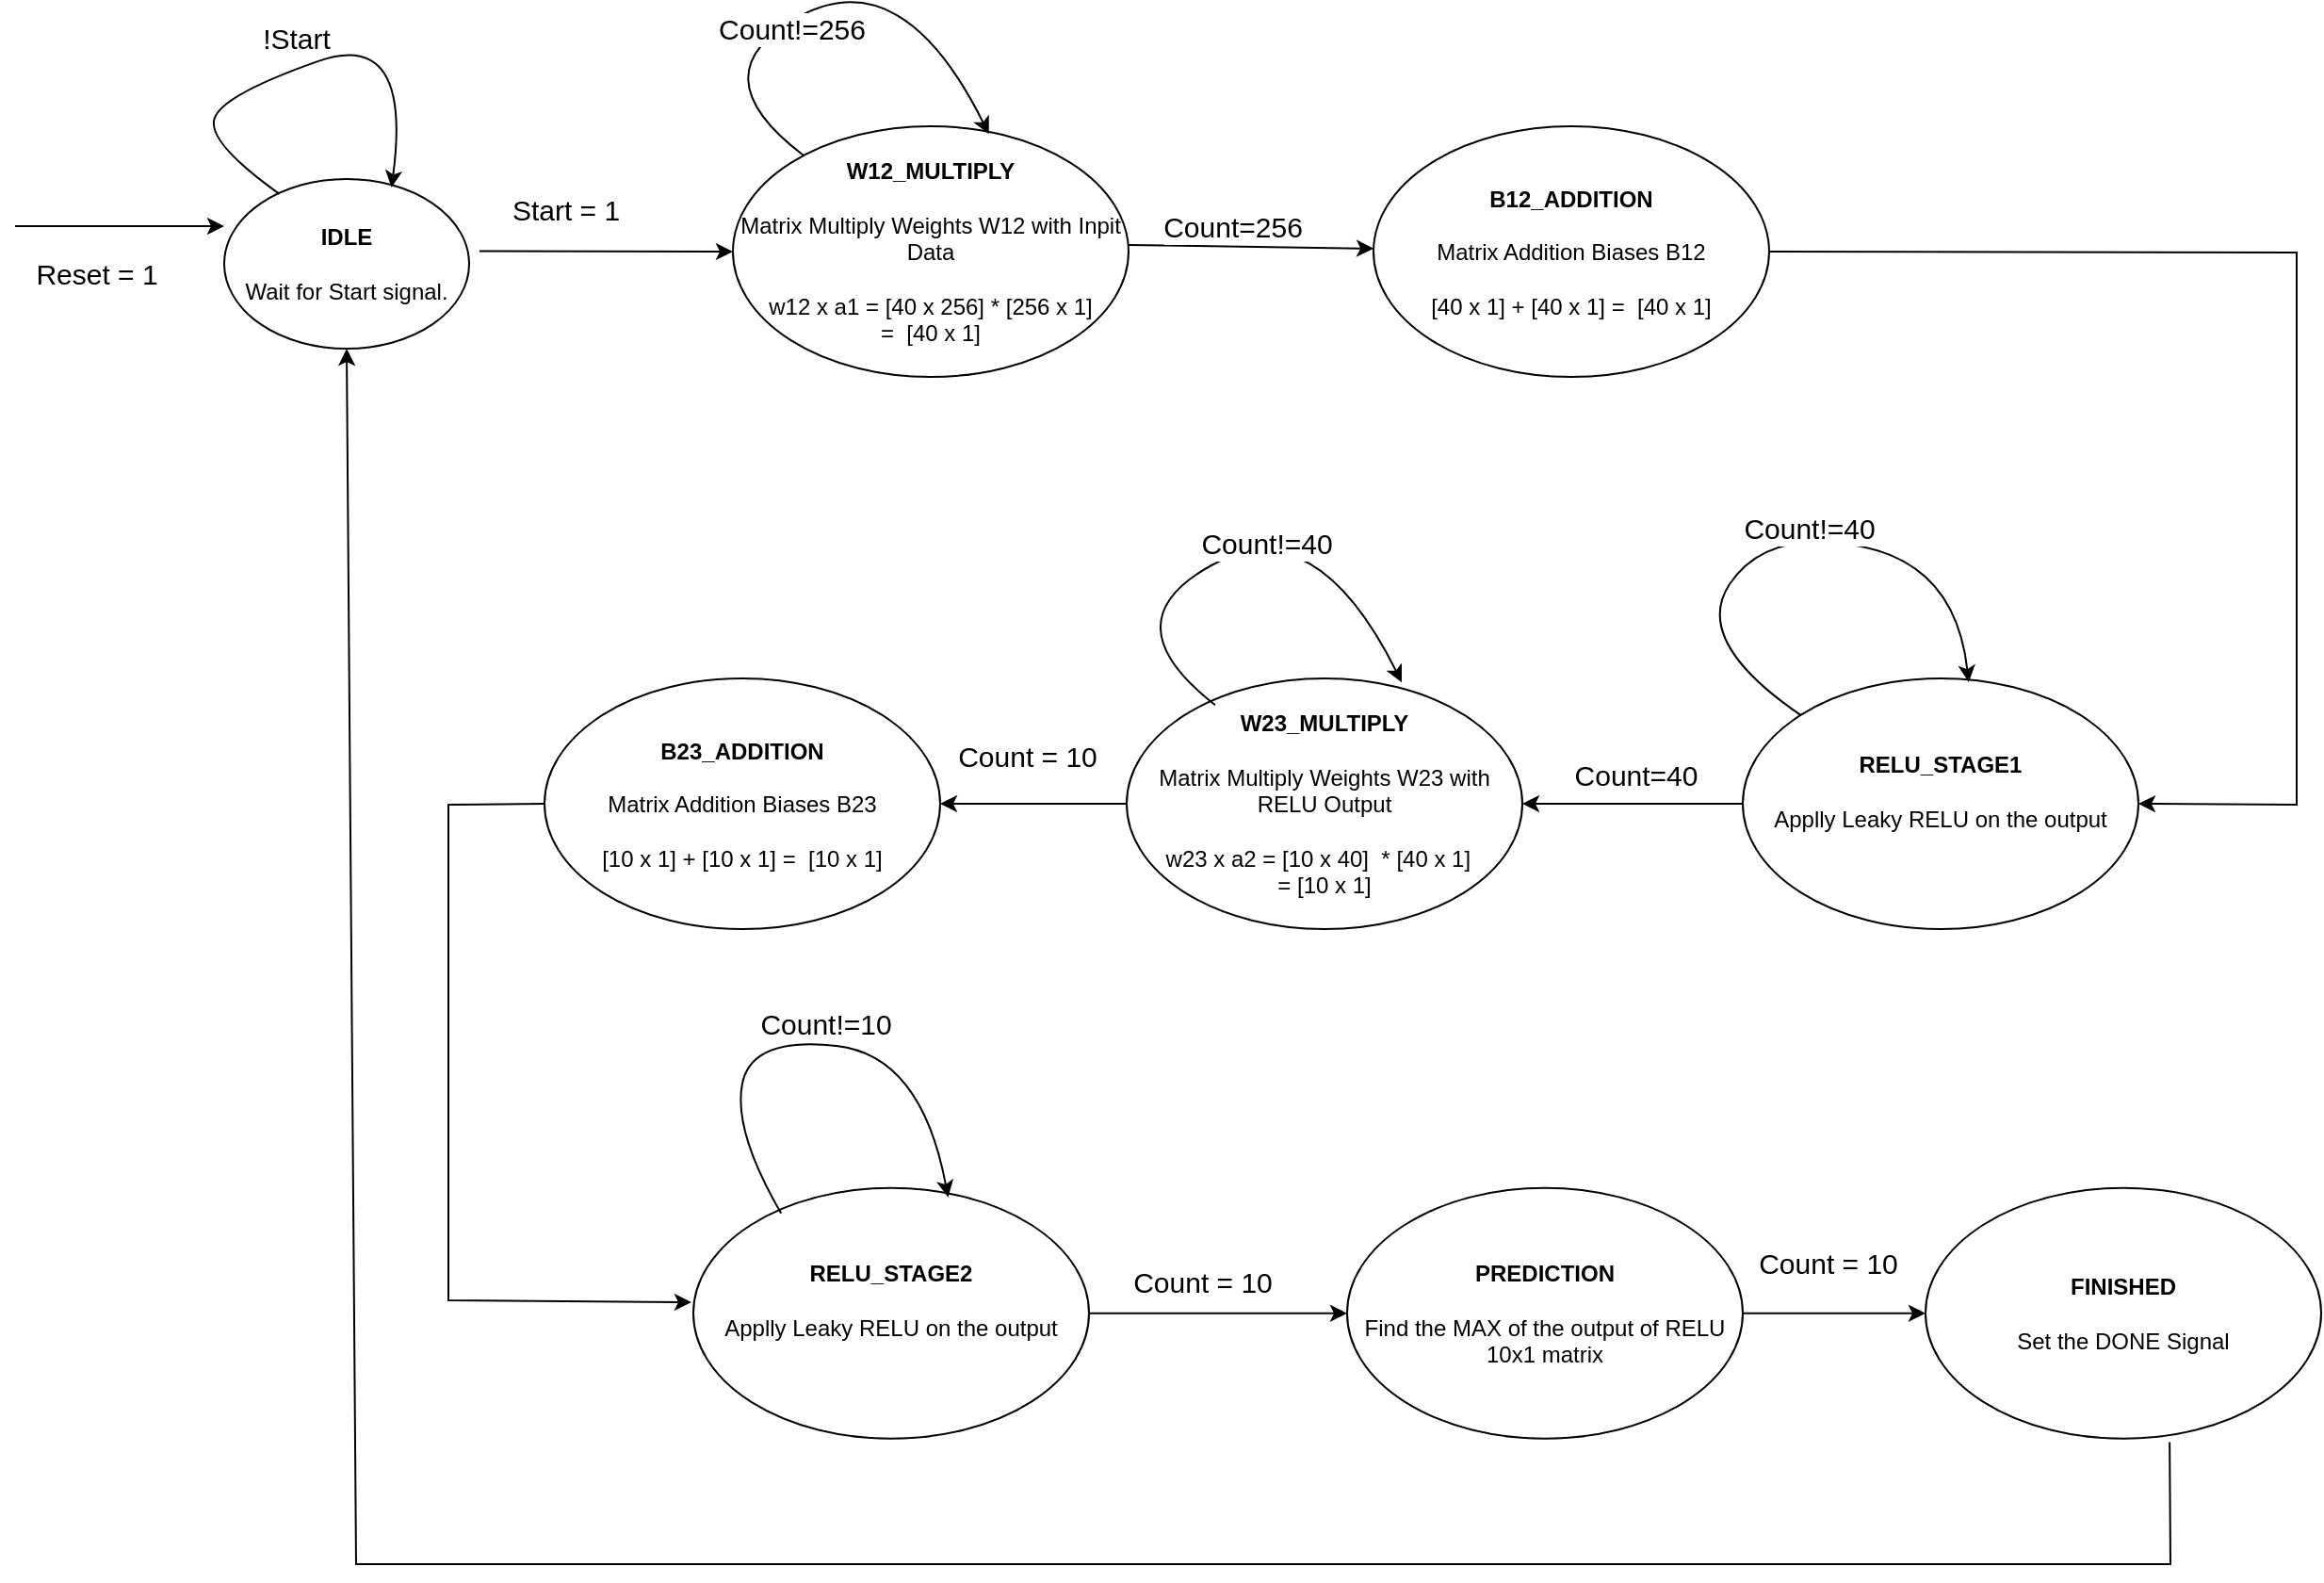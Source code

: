 <mxfile version="24.2.2" type="device">
  <diagram name="Page-1" id="khqpwIEivCmIp51rTKDs">
    <mxGraphModel dx="1434" dy="881" grid="1" gridSize="10" guides="1" tooltips="1" connect="1" arrows="1" fold="1" page="1" pageScale="1" pageWidth="827" pageHeight="1169" math="0" shadow="0">
      <root>
        <mxCell id="0" />
        <mxCell id="1" parent="0" />
        <mxCell id="1KUTH_EO7PLerWaIqpql-1" value="&lt;font style=&quot;font-size: 12px;&quot;&gt;&lt;b&gt;W12_MULTIPLY&lt;/b&gt;&lt;/font&gt;&lt;div style=&quot;&quot;&gt;&lt;font style=&quot;font-size: 12px;&quot;&gt;&lt;br&gt;&lt;/font&gt;&lt;/div&gt;&lt;div style=&quot;&quot;&gt;&lt;font style=&quot;font-size: 12px;&quot;&gt;Matrix Multiply Weights W12 with Inpit Data&lt;/font&gt;&lt;/div&gt;&lt;div style=&quot;&quot;&gt;&lt;font style=&quot;font-size: 12px;&quot;&gt;&lt;br&gt;&lt;/font&gt;&lt;/div&gt;&lt;div style=&quot;&quot;&gt;&lt;font style=&quot;font-size: 12px;&quot;&gt;w12 x a1 = [40 x 256] * [256 x 1]&lt;/font&gt;&lt;br&gt;&lt;/div&gt;&lt;div style=&quot;&quot;&gt;&lt;font style=&quot;font-size: 12px;&quot;&gt;=&amp;nbsp; [40 x 1]&lt;/font&gt;&lt;/div&gt;" style="ellipse;whiteSpace=wrap;html=1;" parent="1" vertex="1">
          <mxGeometry x="401" y="127" width="210" height="133" as="geometry" />
        </mxCell>
        <mxCell id="1KUTH_EO7PLerWaIqpql-2" value="&lt;b&gt;IDLE&lt;/b&gt;&lt;div&gt;&lt;br&gt;&lt;/div&gt;&lt;div&gt;Wait for Start signal.&lt;/div&gt;" style="ellipse;whiteSpace=wrap;html=1;" parent="1" vertex="1">
          <mxGeometry x="131" y="155" width="130" height="90" as="geometry" />
        </mxCell>
        <mxCell id="1KUTH_EO7PLerWaIqpql-4" value="" style="curved=1;endArrow=classic;html=1;rounded=0;entryX=0.683;entryY=0.05;entryDx=0;entryDy=0;entryPerimeter=0;exitX=0.225;exitY=0.088;exitDx=0;exitDy=0;exitPerimeter=0;" parent="1" source="1KUTH_EO7PLerWaIqpql-2" target="1KUTH_EO7PLerWaIqpql-2" edge="1">
          <mxGeometry width="50" height="50" relative="1" as="geometry">
            <mxPoint x="161.138" y="165.004" as="sourcePoint" />
            <mxPoint x="222" y="155.94" as="targetPoint" />
            <Array as="points">
              <mxPoint x="121" y="134.9" />
              <mxPoint x="131" y="110" />
              <mxPoint x="231" y="74.9" />
            </Array>
          </mxGeometry>
        </mxCell>
        <mxCell id="-qx7lC0WzKSz2fgzRGue-3" value="!Start" style="edgeLabel;html=1;align=center;verticalAlign=middle;resizable=0;points=[];fontSize=15;" vertex="1" connectable="0" parent="1KUTH_EO7PLerWaIqpql-4">
          <mxGeometry x="-0.148" y="-3" relative="1" as="geometry">
            <mxPoint y="-20" as="offset" />
          </mxGeometry>
        </mxCell>
        <mxCell id="-qx7lC0WzKSz2fgzRGue-4" value="" style="endArrow=classic;html=1;rounded=0;" edge="1" parent="1">
          <mxGeometry width="50" height="50" relative="1" as="geometry">
            <mxPoint x="20" y="180" as="sourcePoint" />
            <mxPoint x="131" y="180" as="targetPoint" />
          </mxGeometry>
        </mxCell>
        <mxCell id="-qx7lC0WzKSz2fgzRGue-5" value="Reset = 1" style="edgeLabel;html=1;align=center;verticalAlign=middle;resizable=0;points=[];fontSize=15;" vertex="1" connectable="0" parent="-qx7lC0WzKSz2fgzRGue-4">
          <mxGeometry x="-0.225" relative="1" as="geometry">
            <mxPoint y="25" as="offset" />
          </mxGeometry>
        </mxCell>
        <mxCell id="-qx7lC0WzKSz2fgzRGue-6" value="" style="endArrow=classic;html=1;rounded=0;exitX=1.042;exitY=0.425;exitDx=0;exitDy=0;exitPerimeter=0;entryX=0;entryY=0.5;entryDx=0;entryDy=0;" edge="1" parent="1" source="1KUTH_EO7PLerWaIqpql-2" target="1KUTH_EO7PLerWaIqpql-1">
          <mxGeometry width="50" height="50" relative="1" as="geometry">
            <mxPoint x="441" y="480" as="sourcePoint" />
            <mxPoint x="491" y="430" as="targetPoint" />
          </mxGeometry>
        </mxCell>
        <mxCell id="-qx7lC0WzKSz2fgzRGue-7" value="Start = 1" style="edgeLabel;html=1;align=center;verticalAlign=middle;resizable=0;points=[];fontSize=15;" vertex="1" connectable="0" parent="-qx7lC0WzKSz2fgzRGue-6">
          <mxGeometry x="-0.171" y="-1" relative="1" as="geometry">
            <mxPoint x="-11" y="-24" as="offset" />
          </mxGeometry>
        </mxCell>
        <mxCell id="-qx7lC0WzKSz2fgzRGue-8" value="" style="curved=1;endArrow=classic;html=1;rounded=0;entryX=0.647;entryY=0.031;entryDx=0;entryDy=0;entryPerimeter=0;" edge="1" parent="1" source="1KUTH_EO7PLerWaIqpql-1" target="1KUTH_EO7PLerWaIqpql-1">
          <mxGeometry width="50" height="50" relative="1" as="geometry">
            <mxPoint x="420" y="127" as="sourcePoint" />
            <mxPoint x="480" y="124" as="targetPoint" />
            <Array as="points">
              <mxPoint x="381" y="98.9" />
              <mxPoint x="491" y="38.9" />
            </Array>
          </mxGeometry>
        </mxCell>
        <mxCell id="-qx7lC0WzKSz2fgzRGue-9" value="Count!=256" style="edgeLabel;html=1;align=center;verticalAlign=middle;resizable=0;points=[];fontSize=15;" vertex="1" connectable="0" parent="-qx7lC0WzKSz2fgzRGue-8">
          <mxGeometry x="-0.148" y="-3" relative="1" as="geometry">
            <mxPoint as="offset" />
          </mxGeometry>
        </mxCell>
        <mxCell id="-qx7lC0WzKSz2fgzRGue-10" value="&lt;font style=&quot;font-size: 12px;&quot;&gt;&lt;b&gt;B12_ADDITION&lt;/b&gt;&lt;/font&gt;&lt;div style=&quot;&quot;&gt;&lt;font style=&quot;font-size: 12px;&quot;&gt;&lt;br&gt;&lt;/font&gt;&lt;/div&gt;&lt;div style=&quot;&quot;&gt;&lt;font style=&quot;font-size: 12px;&quot;&gt;Matrix Addition Biases B12&lt;/font&gt;&lt;/div&gt;&lt;div style=&quot;&quot;&gt;&lt;font style=&quot;font-size: 12px;&quot;&gt;&lt;br&gt;&lt;/font&gt;&lt;/div&gt;&lt;div style=&quot;&quot;&gt;&lt;font style=&quot;font-size: 12px;&quot;&gt;&lt;span style=&quot;background-color: initial;&quot;&gt;[40 x 1] +&amp;nbsp;&lt;/span&gt;&lt;/font&gt;&lt;span style=&quot;background-color: initial;&quot;&gt;[40 x 1]&amp;nbsp;&lt;/span&gt;&lt;span style=&quot;background-color: initial;&quot;&gt;=&amp;nbsp; [40 x 1]&lt;/span&gt;&lt;/div&gt;" style="ellipse;whiteSpace=wrap;html=1;" vertex="1" parent="1">
          <mxGeometry x="741" y="127" width="210" height="133" as="geometry" />
        </mxCell>
        <mxCell id="-qx7lC0WzKSz2fgzRGue-13" value="" style="endArrow=classic;html=1;rounded=0;" edge="1" parent="1" target="-qx7lC0WzKSz2fgzRGue-10">
          <mxGeometry width="50" height="50" relative="1" as="geometry">
            <mxPoint x="611" y="190" as="sourcePoint" />
            <mxPoint x="661" y="140" as="targetPoint" />
          </mxGeometry>
        </mxCell>
        <mxCell id="-qx7lC0WzKSz2fgzRGue-18" value="&lt;span style=&quot;font-size: 15px;&quot;&gt;Count=256&lt;/span&gt;" style="edgeLabel;html=1;align=center;verticalAlign=middle;resizable=0;points=[];" vertex="1" connectable="0" parent="-qx7lC0WzKSz2fgzRGue-13">
          <mxGeometry x="-0.152" y="1" relative="1" as="geometry">
            <mxPoint y="-10" as="offset" />
          </mxGeometry>
        </mxCell>
        <mxCell id="-qx7lC0WzKSz2fgzRGue-14" value="&lt;b&gt;RELU_STAGE1&lt;/b&gt;&lt;br&gt;&lt;div style=&quot;&quot;&gt;&lt;font style=&quot;font-size: 12px;&quot;&gt;&lt;br&gt;&lt;/font&gt;&lt;/div&gt;&lt;div style=&quot;&quot;&gt;&lt;font style=&quot;font-size: 12px;&quot;&gt;Applly Leaky RELU on the output&lt;/font&gt;&lt;/div&gt;&lt;div style=&quot;&quot;&gt;&lt;br&gt;&lt;/div&gt;" style="ellipse;whiteSpace=wrap;html=1;" vertex="1" parent="1">
          <mxGeometry x="937" y="420" width="210" height="133" as="geometry" />
        </mxCell>
        <mxCell id="-qx7lC0WzKSz2fgzRGue-15" value="" style="curved=1;endArrow=classic;html=1;rounded=0;entryX=0.571;entryY=0.015;entryDx=0;entryDy=0;entryPerimeter=0;exitX=0;exitY=0;exitDx=0;exitDy=0;" edge="1" parent="1" source="-qx7lC0WzKSz2fgzRGue-14" target="-qx7lC0WzKSz2fgzRGue-14">
          <mxGeometry width="50" height="50" relative="1" as="geometry">
            <mxPoint x="877" y="420" as="sourcePoint" />
            <mxPoint x="976" y="408" as="targetPoint" />
            <Array as="points">
              <mxPoint x="910" y="400" />
              <mxPoint x="950" y="340" />
              <mxPoint x="1050" y="360" />
            </Array>
          </mxGeometry>
        </mxCell>
        <mxCell id="-qx7lC0WzKSz2fgzRGue-16" value="Count!=40" style="edgeLabel;html=1;align=center;verticalAlign=middle;resizable=0;points=[];fontSize=15;" vertex="1" connectable="0" parent="-qx7lC0WzKSz2fgzRGue-15">
          <mxGeometry x="-0.148" y="-3" relative="1" as="geometry">
            <mxPoint x="26" y="-12" as="offset" />
          </mxGeometry>
        </mxCell>
        <mxCell id="-qx7lC0WzKSz2fgzRGue-20" value="&lt;b&gt;W23_MULTIPLY&lt;/b&gt;&lt;br&gt;&lt;div style=&quot;&quot;&gt;&lt;font style=&quot;font-size: 12px;&quot;&gt;&lt;br&gt;&lt;/font&gt;&lt;/div&gt;&lt;div style=&quot;&quot;&gt;&lt;font style=&quot;font-size: 12px;&quot;&gt;Matrix Multiply Weights W23 with RELU Output&lt;/font&gt;&lt;/div&gt;&lt;div style=&quot;&quot;&gt;&lt;font style=&quot;font-size: 12px;&quot;&gt;&lt;br&gt;&lt;/font&gt;&lt;/div&gt;&lt;div style=&quot;&quot;&gt;w23 x a2 = [10 x 40]&amp;nbsp; * [40 x 1]&amp;nbsp;&amp;nbsp;&lt;/div&gt;&lt;div style=&quot;&quot;&gt;= [10 x 1]&lt;br&gt;&lt;/div&gt;" style="ellipse;whiteSpace=wrap;html=1;" vertex="1" parent="1">
          <mxGeometry x="610" y="420" width="210" height="133" as="geometry" />
        </mxCell>
        <mxCell id="-qx7lC0WzKSz2fgzRGue-22" value="" style="curved=1;endArrow=classic;html=1;rounded=0;entryX=0.647;entryY=0.031;entryDx=0;entryDy=0;entryPerimeter=0;" edge="1" parent="1">
          <mxGeometry width="50" height="50" relative="1" as="geometry">
            <mxPoint x="657" y="434.1" as="sourcePoint" />
            <mxPoint x="756" y="422.1" as="targetPoint" />
            <Array as="points">
              <mxPoint x="600" y="390" />
              <mxPoint x="710" y="330" />
            </Array>
          </mxGeometry>
        </mxCell>
        <mxCell id="-qx7lC0WzKSz2fgzRGue-23" value="Count!=40" style="edgeLabel;html=1;align=center;verticalAlign=middle;resizable=0;points=[];fontSize=15;" vertex="1" connectable="0" parent="-qx7lC0WzKSz2fgzRGue-22">
          <mxGeometry x="-0.148" y="-3" relative="1" as="geometry">
            <mxPoint x="33" y="-18" as="offset" />
          </mxGeometry>
        </mxCell>
        <mxCell id="-qx7lC0WzKSz2fgzRGue-24" value="" style="endArrow=classic;html=1;rounded=0;exitX=0;exitY=0.5;exitDx=0;exitDy=0;entryX=1;entryY=0.5;entryDx=0;entryDy=0;" edge="1" parent="1" source="-qx7lC0WzKSz2fgzRGue-14" target="-qx7lC0WzKSz2fgzRGue-20">
          <mxGeometry width="50" height="50" relative="1" as="geometry">
            <mxPoint x="570" y="510" as="sourcePoint" />
            <mxPoint x="620" y="460" as="targetPoint" />
          </mxGeometry>
        </mxCell>
        <mxCell id="-qx7lC0WzKSz2fgzRGue-25" value="&lt;span style=&quot;font-size: 15px;&quot;&gt;Count=40&lt;/span&gt;" style="edgeLabel;html=1;align=center;verticalAlign=middle;resizable=0;points=[];" vertex="1" connectable="0" parent="-qx7lC0WzKSz2fgzRGue-24">
          <mxGeometry x="0.026" relative="1" as="geometry">
            <mxPoint x="3" y="-16" as="offset" />
          </mxGeometry>
        </mxCell>
        <mxCell id="-qx7lC0WzKSz2fgzRGue-26" value="&lt;b&gt;B23_ADDITION&lt;/b&gt;&lt;br&gt;&lt;div style=&quot;&quot;&gt;&lt;font style=&quot;font-size: 12px;&quot;&gt;&lt;br&gt;&lt;/font&gt;&lt;/div&gt;&lt;div style=&quot;&quot;&gt;&lt;font style=&quot;font-size: 12px;&quot;&gt;Matrix Addition Biases B23&lt;/font&gt;&lt;/div&gt;&lt;div style=&quot;&quot;&gt;&lt;font style=&quot;font-size: 12px;&quot;&gt;&lt;br&gt;&lt;/font&gt;&lt;/div&gt;&lt;div style=&quot;&quot;&gt;&lt;font style=&quot;font-size: 12px;&quot;&gt;&lt;span style=&quot;background-color: initial;&quot;&gt;[10 x 1] +&amp;nbsp;&lt;/span&gt;&lt;/font&gt;&lt;span style=&quot;background-color: initial;&quot;&gt;[10 x 1]&amp;nbsp;&lt;/span&gt;&lt;span style=&quot;background-color: initial;&quot;&gt;=&amp;nbsp; [10 x 1]&lt;/span&gt;&lt;/div&gt;" style="ellipse;whiteSpace=wrap;html=1;" vertex="1" parent="1">
          <mxGeometry x="301" y="420" width="210" height="133" as="geometry" />
        </mxCell>
        <mxCell id="-qx7lC0WzKSz2fgzRGue-27" value="" style="endArrow=classic;html=1;rounded=0;exitX=0;exitY=0.5;exitDx=0;exitDy=0;entryX=1;entryY=0.5;entryDx=0;entryDy=0;" edge="1" parent="1" source="-qx7lC0WzKSz2fgzRGue-20" target="-qx7lC0WzKSz2fgzRGue-26">
          <mxGeometry width="50" height="50" relative="1" as="geometry">
            <mxPoint x="570" y="410" as="sourcePoint" />
            <mxPoint x="620" y="360" as="targetPoint" />
          </mxGeometry>
        </mxCell>
        <mxCell id="-qx7lC0WzKSz2fgzRGue-28" value="Count = 10" style="edgeLabel;html=1;align=center;verticalAlign=middle;resizable=0;points=[];fontSize=15;" vertex="1" connectable="0" parent="-qx7lC0WzKSz2fgzRGue-27">
          <mxGeometry x="0.067" y="-1" relative="1" as="geometry">
            <mxPoint y="-25" as="offset" />
          </mxGeometry>
        </mxCell>
        <mxCell id="-qx7lC0WzKSz2fgzRGue-29" value="&lt;b&gt;RELU_STAGE2&lt;/b&gt;&lt;br&gt;&lt;div style=&quot;&quot;&gt;&lt;font style=&quot;font-size: 12px;&quot;&gt;&lt;br&gt;&lt;/font&gt;&lt;/div&gt;&lt;div style=&quot;&quot;&gt;&lt;font style=&quot;font-size: 12px;&quot;&gt;Applly Leaky RELU on the output&lt;/font&gt;&lt;/div&gt;&lt;div style=&quot;&quot;&gt;&lt;br&gt;&lt;/div&gt;" style="ellipse;whiteSpace=wrap;html=1;" vertex="1" parent="1">
          <mxGeometry x="380" y="690.4" width="210" height="133" as="geometry" />
        </mxCell>
        <mxCell id="-qx7lC0WzKSz2fgzRGue-33" value="" style="endArrow=classic;html=1;rounded=0;exitX=0;exitY=0.5;exitDx=0;exitDy=0;entryX=-0.005;entryY=0.456;entryDx=0;entryDy=0;entryPerimeter=0;" edge="1" parent="1" source="-qx7lC0WzKSz2fgzRGue-26" target="-qx7lC0WzKSz2fgzRGue-29">
          <mxGeometry width="50" height="50" relative="1" as="geometry">
            <mxPoint x="570" y="510" as="sourcePoint" />
            <mxPoint x="620" y="460" as="targetPoint" />
            <Array as="points">
              <mxPoint x="250" y="487" />
              <mxPoint x="250" y="750" />
            </Array>
          </mxGeometry>
        </mxCell>
        <mxCell id="-qx7lC0WzKSz2fgzRGue-35" value="" style="curved=1;endArrow=classic;html=1;rounded=0;entryX=0.644;entryY=0.037;entryDx=0;entryDy=0;entryPerimeter=0;exitX=0.222;exitY=0.101;exitDx=0;exitDy=0;exitPerimeter=0;" edge="1" parent="1" source="-qx7lC0WzKSz2fgzRGue-29" target="-qx7lC0WzKSz2fgzRGue-29">
          <mxGeometry width="50" height="50" relative="1" as="geometry">
            <mxPoint x="428" y="684" as="sourcePoint" />
            <mxPoint x="517" y="666" as="targetPoint" />
            <Array as="points">
              <mxPoint x="401" y="660" />
              <mxPoint x="411" y="610" />
              <mxPoint x="501" y="620" />
            </Array>
          </mxGeometry>
        </mxCell>
        <mxCell id="-qx7lC0WzKSz2fgzRGue-36" value="Count!=10" style="edgeLabel;html=1;align=center;verticalAlign=middle;resizable=0;points=[];fontSize=15;" vertex="1" connectable="0" parent="-qx7lC0WzKSz2fgzRGue-35">
          <mxGeometry x="-0.148" y="-3" relative="1" as="geometry">
            <mxPoint x="26" y="-12" as="offset" />
          </mxGeometry>
        </mxCell>
        <mxCell id="-qx7lC0WzKSz2fgzRGue-37" value="&lt;b&gt;PREDICTION&lt;/b&gt;&lt;br&gt;&lt;div style=&quot;&quot;&gt;&lt;font style=&quot;font-size: 12px;&quot;&gt;&lt;br&gt;&lt;/font&gt;&lt;/div&gt;&lt;div style=&quot;&quot;&gt;&lt;span style=&quot;background-color: initial;&quot;&gt;Find the MAX of the output of RELU 10x1 matrix&lt;/span&gt;&lt;br&gt;&lt;/div&gt;" style="ellipse;whiteSpace=wrap;html=1;" vertex="1" parent="1">
          <mxGeometry x="727" y="690.4" width="210" height="133" as="geometry" />
        </mxCell>
        <mxCell id="-qx7lC0WzKSz2fgzRGue-38" value="" style="endArrow=classic;html=1;rounded=0;exitX=1;exitY=0.5;exitDx=0;exitDy=0;entryX=0;entryY=0.5;entryDx=0;entryDy=0;" edge="1" parent="1" source="-qx7lC0WzKSz2fgzRGue-29" target="-qx7lC0WzKSz2fgzRGue-37">
          <mxGeometry width="50" height="50" relative="1" as="geometry">
            <mxPoint x="920" y="550" as="sourcePoint" />
            <mxPoint x="970" y="500" as="targetPoint" />
          </mxGeometry>
        </mxCell>
        <mxCell id="-qx7lC0WzKSz2fgzRGue-39" value="&lt;span style=&quot;font-size: 15px;&quot;&gt;Count = 10&lt;/span&gt;" style="edgeLabel;html=1;align=center;verticalAlign=middle;resizable=0;points=[];" vertex="1" connectable="0" parent="-qx7lC0WzKSz2fgzRGue-38">
          <mxGeometry x="-0.123" y="-1" relative="1" as="geometry">
            <mxPoint y="-18" as="offset" />
          </mxGeometry>
        </mxCell>
        <mxCell id="-qx7lC0WzKSz2fgzRGue-40" value="&lt;b&gt;FINISHED&lt;/b&gt;&lt;br&gt;&lt;div style=&quot;&quot;&gt;&lt;font style=&quot;font-size: 12px;&quot;&gt;&lt;br&gt;&lt;/font&gt;&lt;/div&gt;&lt;div style=&quot;&quot;&gt;&lt;span style=&quot;background-color: initial;&quot;&gt;Set the DONE Signal&lt;/span&gt;&lt;br&gt;&lt;/div&gt;" style="ellipse;whiteSpace=wrap;html=1;" vertex="1" parent="1">
          <mxGeometry x="1034" y="690.4" width="210" height="133" as="geometry" />
        </mxCell>
        <mxCell id="-qx7lC0WzKSz2fgzRGue-41" value="" style="endArrow=classic;html=1;rounded=0;exitX=1;exitY=0.5;exitDx=0;exitDy=0;entryX=0;entryY=0.5;entryDx=0;entryDy=0;" edge="1" parent="1" source="-qx7lC0WzKSz2fgzRGue-37" target="-qx7lC0WzKSz2fgzRGue-40">
          <mxGeometry width="50" height="50" relative="1" as="geometry">
            <mxPoint x="920" y="550" as="sourcePoint" />
            <mxPoint x="970" y="500" as="targetPoint" />
          </mxGeometry>
        </mxCell>
        <mxCell id="-qx7lC0WzKSz2fgzRGue-42" value="&lt;span style=&quot;font-size: 15px;&quot;&gt;Count = 10&lt;/span&gt;" style="edgeLabel;html=1;align=center;verticalAlign=middle;resizable=0;points=[];" vertex="1" connectable="0" parent="-qx7lC0WzKSz2fgzRGue-41">
          <mxGeometry x="-0.146" relative="1" as="geometry">
            <mxPoint x="3" y="-27" as="offset" />
          </mxGeometry>
        </mxCell>
        <mxCell id="-qx7lC0WzKSz2fgzRGue-44" value="" style="endArrow=classic;html=1;rounded=0;exitX=0.617;exitY=1.014;exitDx=0;exitDy=0;entryX=0.5;entryY=1;entryDx=0;entryDy=0;exitPerimeter=0;" edge="1" parent="1" source="-qx7lC0WzKSz2fgzRGue-40" target="1KUTH_EO7PLerWaIqpql-2">
          <mxGeometry width="50" height="50" relative="1" as="geometry">
            <mxPoint x="1201" y="760" as="sourcePoint" />
            <mxPoint x="1251" y="757" as="targetPoint" />
            <Array as="points">
              <mxPoint x="1164" y="890" />
              <mxPoint x="201" y="890" />
            </Array>
          </mxGeometry>
        </mxCell>
        <mxCell id="-qx7lC0WzKSz2fgzRGue-45" value="" style="endArrow=classic;html=1;rounded=0;exitX=1;exitY=0.5;exitDx=0;exitDy=0;entryX=1;entryY=0.5;entryDx=0;entryDy=0;" edge="1" parent="1" source="-qx7lC0WzKSz2fgzRGue-10" target="-qx7lC0WzKSz2fgzRGue-14">
          <mxGeometry width="50" height="50" relative="1" as="geometry">
            <mxPoint x="1041" y="200" as="sourcePoint" />
            <mxPoint x="1091" y="150" as="targetPoint" />
            <Array as="points">
              <mxPoint x="1231" y="194" />
              <mxPoint x="1231" y="487" />
            </Array>
          </mxGeometry>
        </mxCell>
      </root>
    </mxGraphModel>
  </diagram>
</mxfile>
